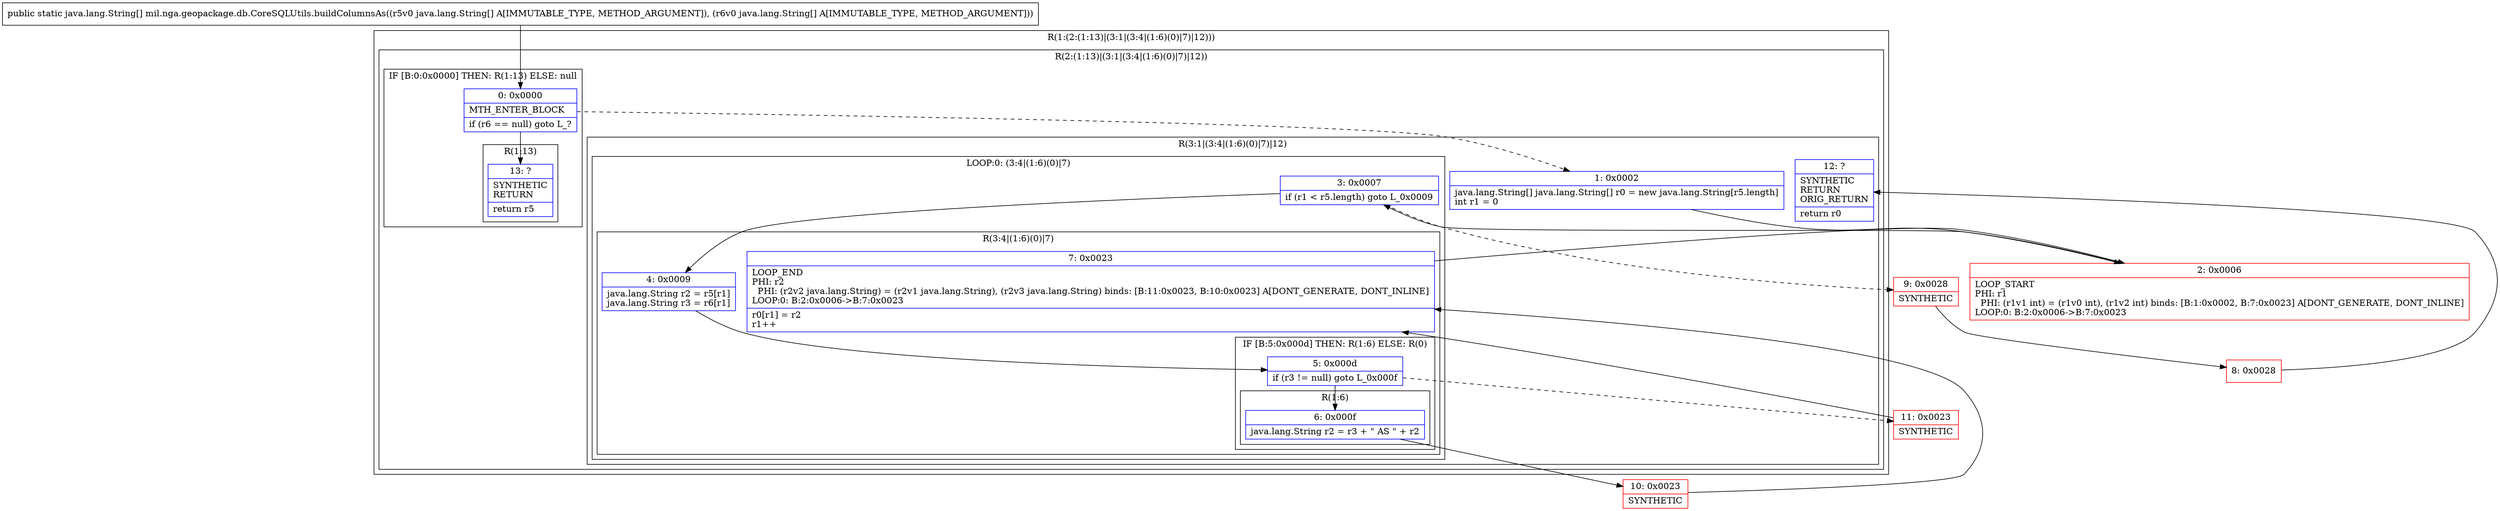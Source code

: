 digraph "CFG formil.nga.geopackage.db.CoreSQLUtils.buildColumnsAs([Ljava\/lang\/String;[Ljava\/lang\/String;)[Ljava\/lang\/String;" {
subgraph cluster_Region_790628907 {
label = "R(1:(2:(1:13)|(3:1|(3:4|(1:6)(0)|7)|12)))";
node [shape=record,color=blue];
subgraph cluster_Region_1485357668 {
label = "R(2:(1:13)|(3:1|(3:4|(1:6)(0)|7)|12))";
node [shape=record,color=blue];
subgraph cluster_IfRegion_676129452 {
label = "IF [B:0:0x0000] THEN: R(1:13) ELSE: null";
node [shape=record,color=blue];
Node_0 [shape=record,label="{0\:\ 0x0000|MTH_ENTER_BLOCK\l|if (r6 == null) goto L_?\l}"];
subgraph cluster_Region_451222710 {
label = "R(1:13)";
node [shape=record,color=blue];
Node_13 [shape=record,label="{13\:\ ?|SYNTHETIC\lRETURN\l|return r5\l}"];
}
}
subgraph cluster_Region_928970506 {
label = "R(3:1|(3:4|(1:6)(0)|7)|12)";
node [shape=record,color=blue];
Node_1 [shape=record,label="{1\:\ 0x0002|java.lang.String[] java.lang.String[] r0 = new java.lang.String[r5.length]\lint r1 = 0\l}"];
subgraph cluster_LoopRegion_331202959 {
label = "LOOP:0: (3:4|(1:6)(0)|7)";
node [shape=record,color=blue];
Node_3 [shape=record,label="{3\:\ 0x0007|if (r1 \< r5.length) goto L_0x0009\l}"];
subgraph cluster_Region_1969154447 {
label = "R(3:4|(1:6)(0)|7)";
node [shape=record,color=blue];
Node_4 [shape=record,label="{4\:\ 0x0009|java.lang.String r2 = r5[r1]\ljava.lang.String r3 = r6[r1]\l}"];
subgraph cluster_IfRegion_828215845 {
label = "IF [B:5:0x000d] THEN: R(1:6) ELSE: R(0)";
node [shape=record,color=blue];
Node_5 [shape=record,label="{5\:\ 0x000d|if (r3 != null) goto L_0x000f\l}"];
subgraph cluster_Region_1912327607 {
label = "R(1:6)";
node [shape=record,color=blue];
Node_6 [shape=record,label="{6\:\ 0x000f|java.lang.String r2 = r3 + \" AS \" + r2\l}"];
}
subgraph cluster_Region_901463187 {
label = "R(0)";
node [shape=record,color=blue];
}
}
Node_7 [shape=record,label="{7\:\ 0x0023|LOOP_END\lPHI: r2 \l  PHI: (r2v2 java.lang.String) = (r2v1 java.lang.String), (r2v3 java.lang.String) binds: [B:11:0x0023, B:10:0x0023] A[DONT_GENERATE, DONT_INLINE]\lLOOP:0: B:2:0x0006\-\>B:7:0x0023\l|r0[r1] = r2\lr1++\l}"];
}
}
Node_12 [shape=record,label="{12\:\ ?|SYNTHETIC\lRETURN\lORIG_RETURN\l|return r0\l}"];
}
}
}
Node_2 [shape=record,color=red,label="{2\:\ 0x0006|LOOP_START\lPHI: r1 \l  PHI: (r1v1 int) = (r1v0 int), (r1v2 int) binds: [B:1:0x0002, B:7:0x0023] A[DONT_GENERATE, DONT_INLINE]\lLOOP:0: B:2:0x0006\-\>B:7:0x0023\l}"];
Node_8 [shape=record,color=red,label="{8\:\ 0x0028}"];
Node_9 [shape=record,color=red,label="{9\:\ 0x0028|SYNTHETIC\l}"];
Node_10 [shape=record,color=red,label="{10\:\ 0x0023|SYNTHETIC\l}"];
Node_11 [shape=record,color=red,label="{11\:\ 0x0023|SYNTHETIC\l}"];
MethodNode[shape=record,label="{public static java.lang.String[] mil.nga.geopackage.db.CoreSQLUtils.buildColumnsAs((r5v0 java.lang.String[] A[IMMUTABLE_TYPE, METHOD_ARGUMENT]), (r6v0 java.lang.String[] A[IMMUTABLE_TYPE, METHOD_ARGUMENT])) }"];
MethodNode -> Node_0;
Node_0 -> Node_1[style=dashed];
Node_0 -> Node_13;
Node_1 -> Node_2;
Node_3 -> Node_4;
Node_3 -> Node_9[style=dashed];
Node_4 -> Node_5;
Node_5 -> Node_6;
Node_5 -> Node_11[style=dashed];
Node_6 -> Node_10;
Node_7 -> Node_2;
Node_2 -> Node_3;
Node_8 -> Node_12;
Node_9 -> Node_8;
Node_10 -> Node_7;
Node_11 -> Node_7;
}

